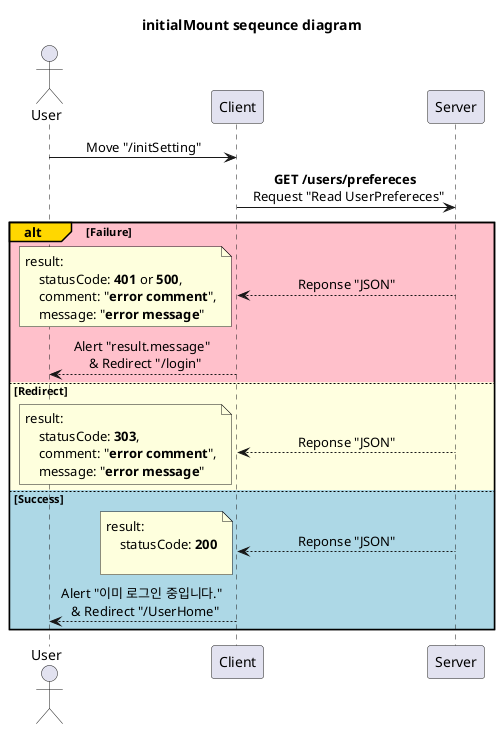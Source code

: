 @startuml initialMount
'http://localhost:3000/initSetting

title initialMount seqeunce diagram

skinparam SequenceMessageAlignment center

participant Server order 30
participant Client order 20
actor User order 10

User -> Client: Move "/initSetting"

Client -> Server: **GET /users/prefereces** \n Request "Read UserPrefereces"

alt#Gold #Pink Failure
    Client <-- Server: Reponse "JSON"
    note left
        result:
            statusCode: **401** or **500**,
            comment: "**error comment**",
            message: "**error message**"
    end note
    User <-- Client: Alert "result.message" \n & Redirect "/login"

else #LightYellow Redirect
    Client <-- Server: Reponse "JSON"
    note left
        result:
            statusCode: **303**,
            comment: "**error comment**",
            message: "**error message**"
    end note

else #LightBlue Success
    Client <-- Server: Reponse "JSON"
    note left
        result:
            statusCode: **200**

    end note
    User <-- Client: Alert "이미 로그인 중입니다." \n & Redirect "/UserHome"

end

@enduml